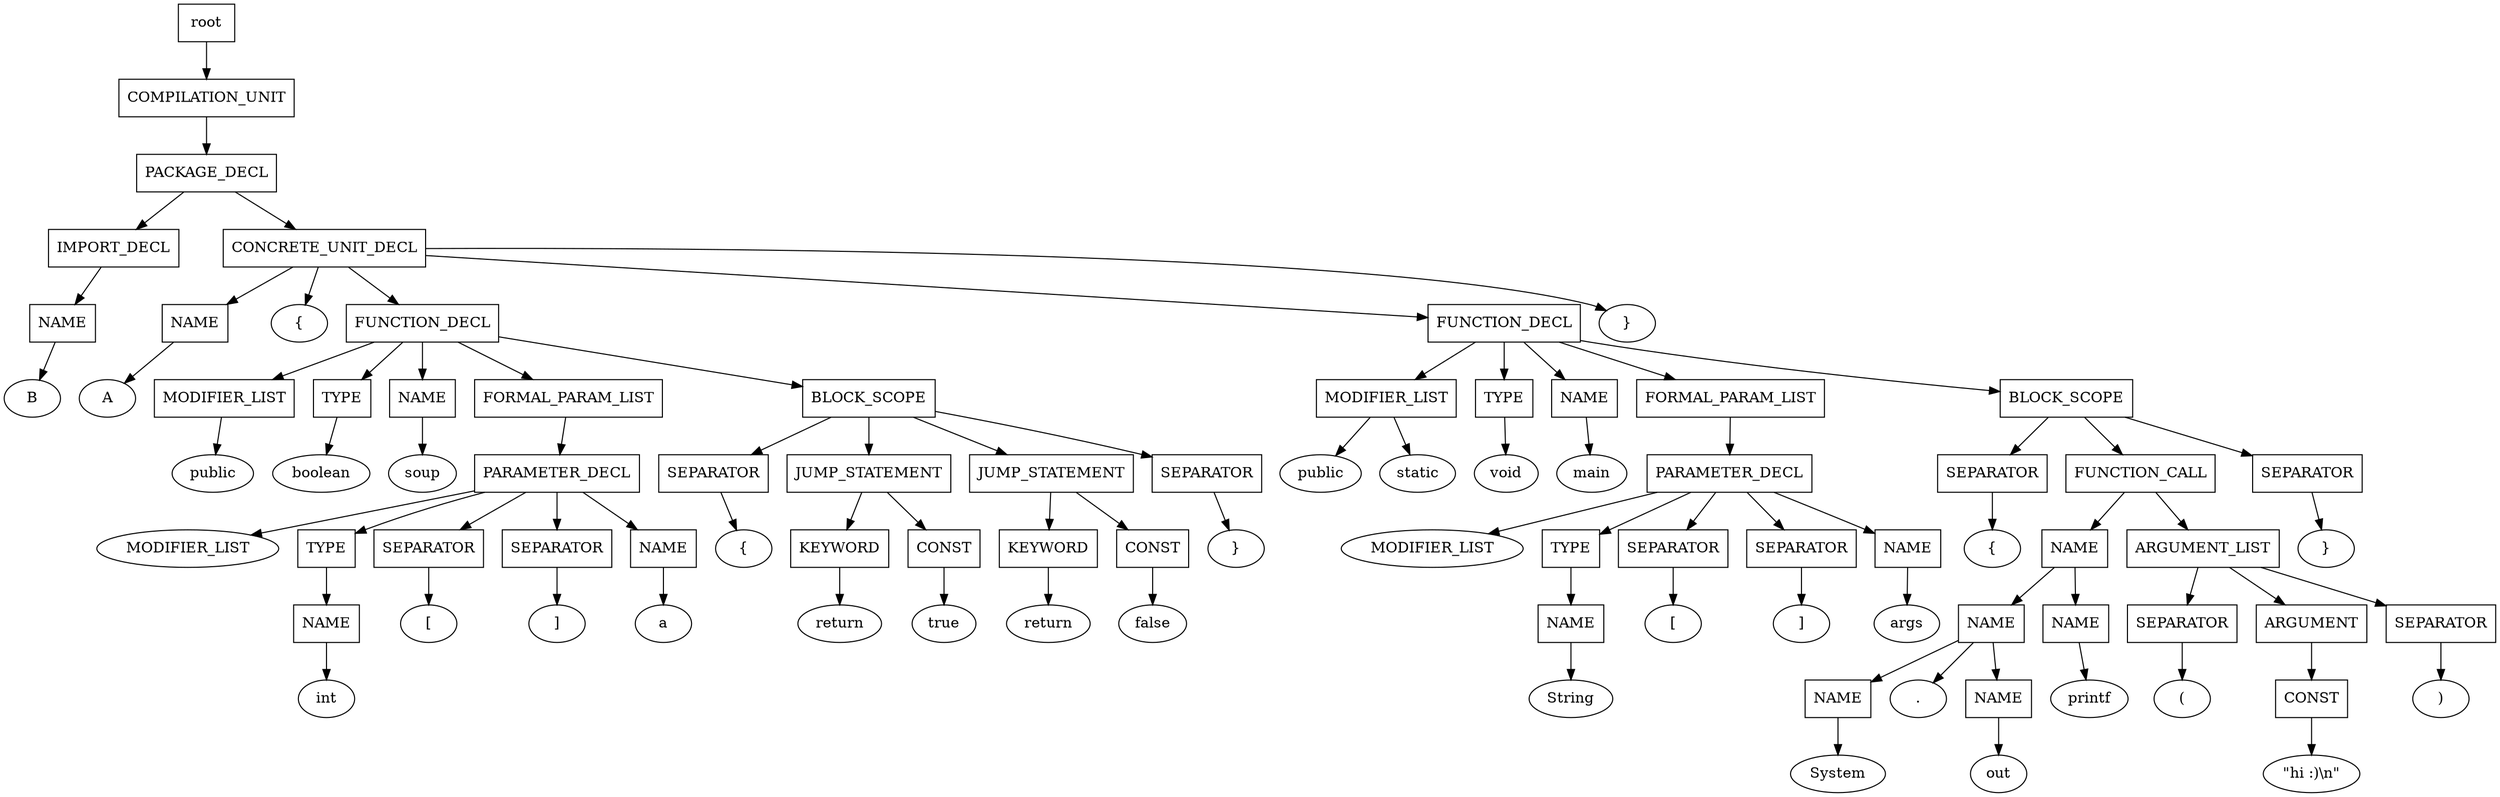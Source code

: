 digraph G {
	splines="TRUE";
	n_0 [label="root", shape="rectangle"]
	n_0 -> n_1
	n_1 [label="COMPILATION_UNIT", shape="rectangle"]
	n_1 -> n_2
	n_2 [label="PACKAGE_DECL", shape="rectangle"]
	n_2 -> n_3
	n_3 [label="IMPORT_DECL", shape="rectangle"]
	n_3 -> n_5
	n_5 [label="NAME", shape="rectangle"]
	n_5 -> n_11
	n_11 [label="B", shape="ellipse"]
	n_2 -> n_4
	n_4 [label="CONCRETE_UNIT_DECL", shape="rectangle"]
	n_4 -> n_6
	n_6 [label="NAME", shape="rectangle"]
	n_6 -> n_12
	n_12 [label="A", shape="ellipse"]
	n_4 -> n_7
	n_7 [label="{", shape="ellipse"]
	n_4 -> n_8
	n_8 [label="FUNCTION_DECL", shape="rectangle"]
	n_8 -> n_13
	n_13 [label="MODIFIER_LIST", shape="rectangle"]
	n_13 -> n_23
	n_23 [label="public", shape="ellipse"]
	n_8 -> n_14
	n_14 [label="TYPE", shape="rectangle"]
	n_14 -> n_24
	n_24 [label="boolean", shape="ellipse"]
	n_8 -> n_15
	n_15 [label="NAME", shape="rectangle"]
	n_15 -> n_25
	n_25 [label="soup", shape="ellipse"]
	n_8 -> n_16
	n_16 [label="FORMAL_PARAM_LIST", shape="rectangle"]
	n_16 -> n_26
	n_26 [label="PARAMETER_DECL", shape="rectangle"]
	n_26 -> n_39
	n_39 [label="MODIFIER_LIST", shape="ellipse"]
	n_26 -> n_40
	n_40 [label="TYPE", shape="rectangle"]
	n_40 -> n_59
	n_59 [label="NAME", shape="rectangle"]
	n_59 -> n_76
	n_76 [label="int", shape="ellipse"]
	n_26 -> n_41
	n_41 [label="SEPARATOR", shape="rectangle"]
	n_41 -> n_60
	n_60 [label="[", shape="ellipse"]
	n_26 -> n_42
	n_42 [label="SEPARATOR", shape="rectangle"]
	n_42 -> n_61
	n_61 [label="]", shape="ellipse"]
	n_26 -> n_43
	n_43 [label="NAME", shape="rectangle"]
	n_43 -> n_62
	n_62 [label="a", shape="ellipse"]
	n_8 -> n_17
	n_17 [label="BLOCK_SCOPE", shape="rectangle"]
	n_17 -> n_27
	n_27 [label="SEPARATOR", shape="rectangle"]
	n_27 -> n_44
	n_44 [label="{", shape="ellipse"]
	n_17 -> n_28
	n_28 [label="JUMP_STATEMENT", shape="rectangle"]
	n_28 -> n_45
	n_45 [label="KEYWORD", shape="rectangle"]
	n_45 -> n_63
	n_63 [label="return", shape="ellipse"]
	n_28 -> n_46
	n_46 [label="CONST", shape="rectangle"]
	n_46 -> n_64
	n_64 [label="true", shape="ellipse"]
	n_17 -> n_29
	n_29 [label="JUMP_STATEMENT", shape="rectangle"]
	n_29 -> n_47
	n_47 [label="KEYWORD", shape="rectangle"]
	n_47 -> n_65
	n_65 [label="return", shape="ellipse"]
	n_29 -> n_48
	n_48 [label="CONST", shape="rectangle"]
	n_48 -> n_66
	n_66 [label="false", shape="ellipse"]
	n_17 -> n_30
	n_30 [label="SEPARATOR", shape="rectangle"]
	n_30 -> n_49
	n_49 [label="}", shape="ellipse"]
	n_4 -> n_9
	n_9 [label="FUNCTION_DECL", shape="rectangle"]
	n_9 -> n_18
	n_18 [label="MODIFIER_LIST", shape="rectangle"]
	n_18 -> n_31
	n_31 [label="public", shape="ellipse"]
	n_18 -> n_32
	n_32 [label="static", shape="ellipse"]
	n_9 -> n_19
	n_19 [label="TYPE", shape="rectangle"]
	n_19 -> n_33
	n_33 [label="void", shape="ellipse"]
	n_9 -> n_20
	n_20 [label="NAME", shape="rectangle"]
	n_20 -> n_34
	n_34 [label="main", shape="ellipse"]
	n_9 -> n_21
	n_21 [label="FORMAL_PARAM_LIST", shape="rectangle"]
	n_21 -> n_35
	n_35 [label="PARAMETER_DECL", shape="rectangle"]
	n_35 -> n_50
	n_50 [label="MODIFIER_LIST", shape="ellipse"]
	n_35 -> n_51
	n_51 [label="TYPE", shape="rectangle"]
	n_51 -> n_67
	n_67 [label="NAME", shape="rectangle"]
	n_67 -> n_77
	n_77 [label="String", shape="ellipse"]
	n_35 -> n_52
	n_52 [label="SEPARATOR", shape="rectangle"]
	n_52 -> n_68
	n_68 [label="[", shape="ellipse"]
	n_35 -> n_53
	n_53 [label="SEPARATOR", shape="rectangle"]
	n_53 -> n_69
	n_69 [label="]", shape="ellipse"]
	n_35 -> n_54
	n_54 [label="NAME", shape="rectangle"]
	n_54 -> n_70
	n_70 [label="args", shape="ellipse"]
	n_9 -> n_22
	n_22 [label="BLOCK_SCOPE", shape="rectangle"]
	n_22 -> n_36
	n_36 [label="SEPARATOR", shape="rectangle"]
	n_36 -> n_55
	n_55 [label="{", shape="ellipse"]
	n_22 -> n_37
	n_37 [label="FUNCTION_CALL", shape="rectangle"]
	n_37 -> n_56
	n_56 [label="NAME", shape="rectangle"]
	n_56 -> n_71
	n_71 [label="NAME", shape="rectangle"]
	n_71 -> n_78
	n_78 [label="NAME", shape="rectangle"]
	n_78 -> n_85
	n_85 [label="System", shape="ellipse"]
	n_71 -> n_79
	n_79 [label=".", shape="ellipse"]
	n_71 -> n_80
	n_80 [label="NAME", shape="rectangle"]
	n_80 -> n_86
	n_86 [label="out", shape="ellipse"]
	n_56 -> n_72
	n_72 [label="NAME", shape="rectangle"]
	n_72 -> n_81
	n_81 [label="printf", shape="ellipse"]
	n_37 -> n_57
	n_57 [label="ARGUMENT_LIST", shape="rectangle"]
	n_57 -> n_73
	n_73 [label="SEPARATOR", shape="rectangle"]
	n_73 -> n_82
	n_82 [label="(", shape="ellipse"]
	n_57 -> n_74
	n_74 [label="ARGUMENT", shape="rectangle"]
	n_74 -> n_83
	n_83 [label="CONST", shape="rectangle"]
	n_83 -> n_87
	n_87 [label="\"hi :)\\n\"", shape="ellipse"]
	n_57 -> n_75
	n_75 [label="SEPARATOR", shape="rectangle"]
	n_75 -> n_84
	n_84 [label=")", shape="ellipse"]
	n_22 -> n_38
	n_38 [label="SEPARATOR", shape="rectangle"]
	n_38 -> n_58
	n_58 [label="}", shape="ellipse"]
	n_4 -> n_10
	n_10 [label="}", shape="ellipse"]
}